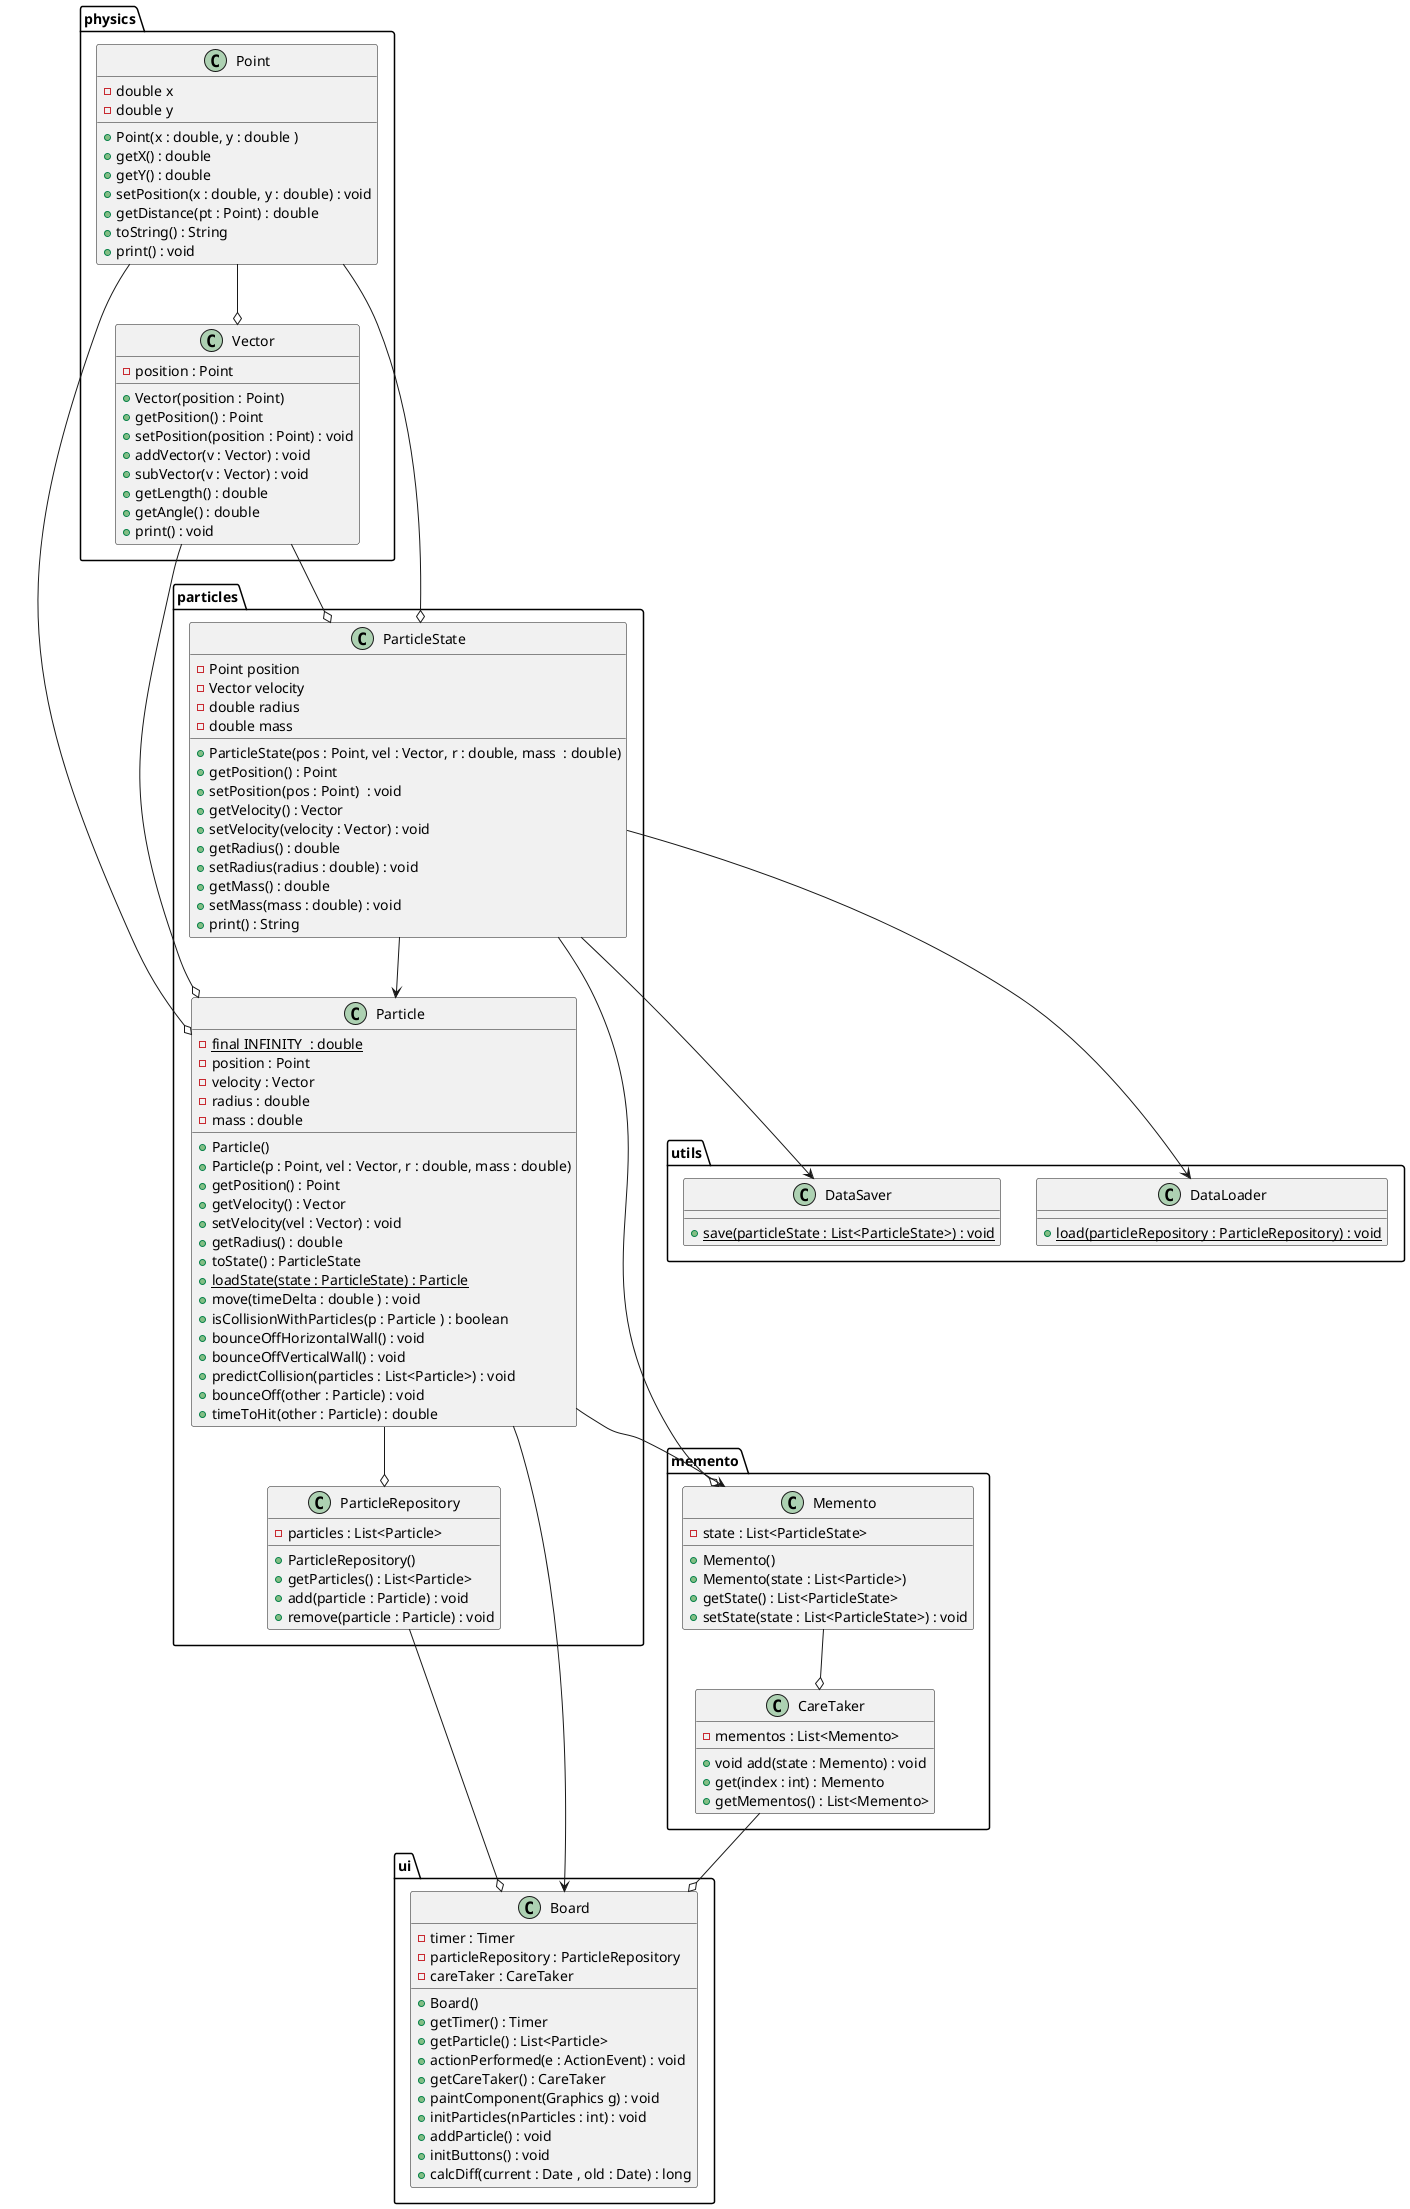 @startuml
package "memento"{
class CareTaker {
    - mementos : List<Memento>

    + void add(state : Memento) : void
    + get(index : int) : Memento
    + getMementos() : List<Memento>
    }

class Memento {
    - state : List<ParticleState>

    + Memento()
    + Memento(state : List<Particle>)
    + getState() : List<ParticleState>
    + setState(state : List<ParticleState>) : void
    }

}

package "particles"{
class Particle {
    - {static} final INFINITY  : double
    - position : Point
    - velocity : Vector
    - radius : double
    - mass : double

    + Particle()
    + Particle(p : Point, vel : Vector, r : double, mass : double)
    + getPosition() : Point
    + getVelocity() : Vector
    + setVelocity(vel : Vector) : void
    + getRadius() : double
    + toState() : ParticleState
    + {static} loadState(state : ParticleState) : Particle
    + move(timeDelta : double ) : void
    + isCollisionWithParticles(p : Particle ) : boolean
    + bounceOffHorizontalWall() : void
    + bounceOffVerticalWall() : void
    + predictCollision(particles : List<Particle>) : void
    + bounceOff(other : Particle) : void
    + timeToHit(other : Particle) : double
    }

class ParticleRepository {
    - particles : List<Particle>
    + ParticleRepository()
    + getParticles() : List<Particle>
    + add(particle : Particle) : void
    + remove(particle : Particle) : void
    }
class ParticleState {
        - Point position
        - Vector velocity
        - double radius
        - double mass
        + ParticleState(pos : Point, vel : Vector, r : double, mass  : double)
        + getPosition() : Point
        + setPosition(pos : Point)  : void
        + getVelocity() : Vector
        + setVelocity(velocity : Vector) : void
        + getRadius() : double
        + setRadius(radius : double) : void
        + getMass() : double
        + setMass(mass : double) : void
        + print() : String
    }
}


package "physics" {
class Point {
    - double x
    - double y
    + Point(x : double, y : double )
    + getX() : double
    + getY() : double
    + setPosition(x : double, y : double) : void
    + getDistance(pt : Point) : double
    + toString() : String
    + print() : void
    }

class Vector {
    - position : Point
    + Vector(position : Point)
    + getPosition() : Point
    + setPosition(position : Point) : void
    + addVector(v : Vector) : void
    + subVector(v : Vector) : void
    + getLength() : double
    + getAngle() : double
    + print() : void
    }
}

package "ui" {
class Board {
    - timer : Timer
    - particleRepository : ParticleRepository
    - careTaker : CareTaker
    + Board()
    + getTimer() : Timer
    + getParticle() : List<Particle>
    + actionPerformed(e : ActionEvent) : void
    + getCareTaker() : CareTaker
    + paintComponent(Graphics g) : void
    + initParticles(nParticles : int) : void
    + addParticle() : void
    + initButtons() : void
    + calcDiff(current : Date , old : Date) : long
    }
}

package "utils" {
class DataLoader {
  + {static} load(particleRepository : ParticleRepository) : void
  }

class DataSaver {
+ {static} save(particleState : List<ParticleState>) : void
}
}

Particle --o ParticleRepository
ParticleRepository --o Board
CareTaker --o Board
Particle --> Board
Point --o Particle
Vector --o Particle
Point --o ParticleState
Vector --o ParticleState
Memento --o CareTaker
ParticleState --o Memento
Particle --> Memento
ParticleState --> DataLoader
ParticleState --> DataSaver
Point --o Vector
ParticleState --> Particle

@enduml